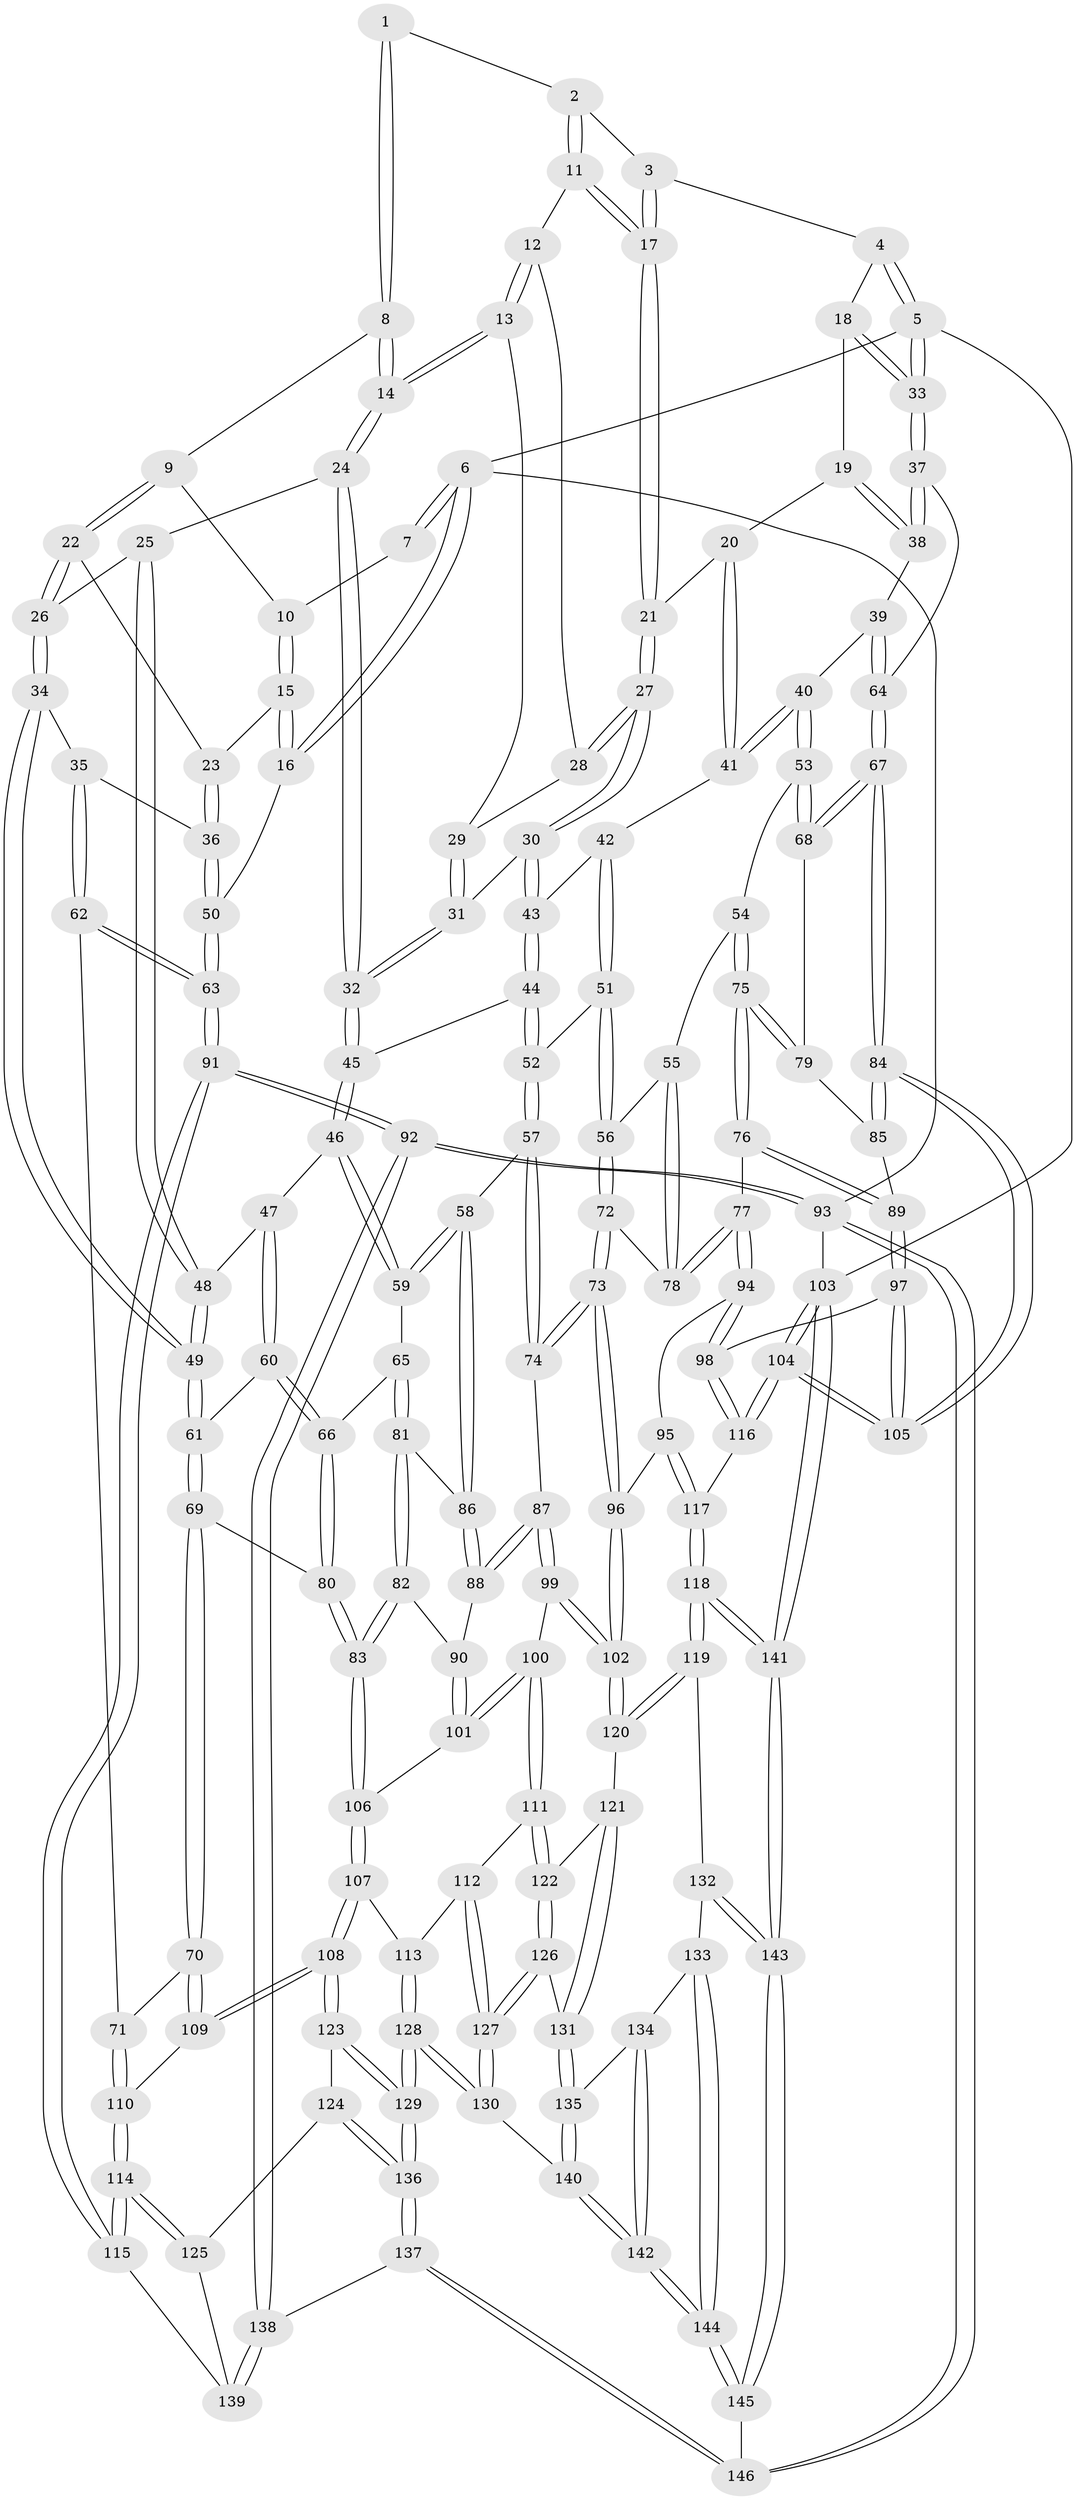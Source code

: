 // coarse degree distribution, {4: 0.3218390804597701, 3: 0.10344827586206896, 6: 0.05747126436781609, 5: 0.42528735632183906, 8: 0.022988505747126436, 2: 0.022988505747126436, 7: 0.04597701149425287}
// Generated by graph-tools (version 1.1) at 2025/05/03/04/25 22:05:54]
// undirected, 146 vertices, 362 edges
graph export_dot {
graph [start="1"]
  node [color=gray90,style=filled];
  1 [pos="+0.18524417516980737+0"];
  2 [pos="+0.5253260592140607+0"];
  3 [pos="+0.6587232413347772+0"];
  4 [pos="+0.7159497962882517+0"];
  5 [pos="+1+0"];
  6 [pos="+0+0"];
  7 [pos="+0+0"];
  8 [pos="+0.18935156568931974+0"];
  9 [pos="+0.13598918536395435+0.013721036412864073"];
  10 [pos="+0.00950943531973737+0.05411188442676089"];
  11 [pos="+0.41321862611208177+0.08616682167604459"];
  12 [pos="+0.4124599674286206+0.08738443728742604"];
  13 [pos="+0.3934405064778816+0.10022422063862584"];
  14 [pos="+0.34445254500272937+0.1216016699810984"];
  15 [pos="+0+0.134924812174339"];
  16 [pos="+0+0.16975224113409043"];
  17 [pos="+0.6252492451826271+0.03411974543959129"];
  18 [pos="+0.8371024997079539+0.12576548556638953"];
  19 [pos="+0.8340679783881613+0.14423560758551485"];
  20 [pos="+0.6538356962120566+0.13949698991262324"];
  21 [pos="+0.6252236867519948+0.12201262088772936"];
  22 [pos="+0.1279780436987492+0.1141978596641973"];
  23 [pos="+0.08031369717340314+0.13404875290012283"];
  24 [pos="+0.33648169010079504+0.14383015965619328"];
  25 [pos="+0.31982129821744276+0.16636647428967816"];
  26 [pos="+0.18190871300119454+0.18223393228518622"];
  27 [pos="+0.6148503911848314+0.1313226317297695"];
  28 [pos="+0.5158611702398848+0.12779156791360965"];
  29 [pos="+0.4713778476688034+0.16919244737480427"];
  30 [pos="+0.6088271451733221+0.14259735003909704"];
  31 [pos="+0.4729939031558128+0.22379968148450058"];
  32 [pos="+0.4724101207588857+0.22458808652469478"];
  33 [pos="+1+0"];
  34 [pos="+0.14606808565601442+0.30809606924191546"];
  35 [pos="+0.10135414248830178+0.2979244999367226"];
  36 [pos="+0.03617087464168621+0.26021091458152357"];
  37 [pos="+1+0.13612009849922763"];
  38 [pos="+0.8441188168030442+0.16450874724086664"];
  39 [pos="+0.8409640102119721+0.27976738908648174"];
  40 [pos="+0.8006167207884394+0.30515638383596216"];
  41 [pos="+0.7146184593076496+0.2544503612951692"];
  42 [pos="+0.6741276403133635+0.2791818916538696"];
  43 [pos="+0.5877888944018035+0.251864674561633"];
  44 [pos="+0.5747908746540301+0.27820487481846357"];
  45 [pos="+0.4719340381735028+0.26448770757788054"];
  46 [pos="+0.4261246601962326+0.3221657575435388"];
  47 [pos="+0.3495899406088955+0.2748917986901555"];
  48 [pos="+0.33207503309717046+0.2398209561858688"];
  49 [pos="+0.1610234028629636+0.3349412069596913"];
  50 [pos="+0+0.22841498898697696"];
  51 [pos="+0.617363236186681+0.3754977629096666"];
  52 [pos="+0.5937358593681086+0.36565697318210044"];
  53 [pos="+0.7798405472475413+0.35235157800712114"];
  54 [pos="+0.7384428207681766+0.38222287190653975"];
  55 [pos="+0.675555010007329+0.38962458037904746"];
  56 [pos="+0.6277733527024344+0.3839613830782089"];
  57 [pos="+0.47043964237664576+0.4093625964123719"];
  58 [pos="+0.44209211367115775+0.3859009926089523"];
  59 [pos="+0.4405762530935085+0.38403467414003656"];
  60 [pos="+0.2603496731428946+0.38242659374684"];
  61 [pos="+0.1676767009783694+0.35655625282693143"];
  62 [pos="+0+0.5028196563051269"];
  63 [pos="+0+0.5042105167340878"];
  64 [pos="+1+0.3775214882144156"];
  65 [pos="+0.2883296286811966+0.409382487453881"];
  66 [pos="+0.28324242526831517+0.40600828073673334"];
  67 [pos="+1+0.41122635940813806"];
  68 [pos="+0.834592177734288+0.4305661601373104"];
  69 [pos="+0.09443673977885682+0.5041743158891737"];
  70 [pos="+0.0740541380240714+0.5151117408906919"];
  71 [pos="+0.07105936453527076+0.515418034869355"];
  72 [pos="+0.610862048441462+0.5182311053040048"];
  73 [pos="+0.5496173006128907+0.5599825514146609"];
  74 [pos="+0.48299419037268043+0.524990661644861"];
  75 [pos="+0.7487883550078165+0.4951974597265869"];
  76 [pos="+0.7454405773414423+0.5310471721224311"];
  77 [pos="+0.6995848791055628+0.5298614434022512"];
  78 [pos="+0.6925336918008577+0.5269721537266882"];
  79 [pos="+0.83431648084339+0.434733816349932"];
  80 [pos="+0.19936780393596654+0.5366511338478286"];
  81 [pos="+0.3156267171852223+0.4931531302926901"];
  82 [pos="+0.26007593047832905+0.564879287112611"];
  83 [pos="+0.25587268612220804+0.5673436490430288"];
  84 [pos="+1+0.5142738537625702"];
  85 [pos="+0.8426665421972035+0.4939793549021711"];
  86 [pos="+0.33480273456839355+0.49470605356708"];
  87 [pos="+0.4506362140067063+0.543200697799686"];
  88 [pos="+0.4301493896694846+0.5453933736014024"];
  89 [pos="+0.7853694358797995+0.5630356552137722"];
  90 [pos="+0.374162901565202+0.5841031740623996"];
  91 [pos="+0+0.8432161431992067"];
  92 [pos="+0+0.954179117044794"];
  93 [pos="+0+1"];
  94 [pos="+0.6504619664077085+0.6580679369192154"];
  95 [pos="+0.6006071737547382+0.6657400376435516"];
  96 [pos="+0.5829408924851345+0.6677387693255336"];
  97 [pos="+0.8181333389998654+0.649827351085691"];
  98 [pos="+0.8009692241966275+0.6821132660633421"];
  99 [pos="+0.42558752611842626+0.701273417211086"];
  100 [pos="+0.4116213005285202+0.7072992512989724"];
  101 [pos="+0.3589172340883203+0.6571237397216717"];
  102 [pos="+0.5606471862860829+0.7114150306464393"];
  103 [pos="+1+1"];
  104 [pos="+1+1"];
  105 [pos="+1+0.5572105322014218"];
  106 [pos="+0.2593306022162289+0.6493167694071669"];
  107 [pos="+0.22046028261740808+0.7188339224667959"];
  108 [pos="+0.19475902493164005+0.7246060707713083"];
  109 [pos="+0.15834308267091157+0.7050607855664824"];
  110 [pos="+0.04904620470302902+0.7243682685244969"];
  111 [pos="+0.3953142213995119+0.7373398108228595"];
  112 [pos="+0.38714250442055886+0.7462211024412714"];
  113 [pos="+0.25419125042376034+0.7450492000236281"];
  114 [pos="+0+0.8063889054031073"];
  115 [pos="+0+0.8144172900834861"];
  116 [pos="+0.8049570869090716+0.7629551132489525"];
  117 [pos="+0.7602726364662118+0.81207799752477"];
  118 [pos="+0.7155302822454186+0.8648787817166191"];
  119 [pos="+0.6477033467336278+0.8547099280326728"];
  120 [pos="+0.566639216378229+0.7461219810560602"];
  121 [pos="+0.5130257726437049+0.7938708928746898"];
  122 [pos="+0.46546591055171765+0.7998483545533424"];
  123 [pos="+0.16706355283397747+0.7899525962716764"];
  124 [pos="+0.16251738245191136+0.7960490261860754"];
  125 [pos="+0.12861655712963263+0.826828335384388"];
  126 [pos="+0.4327295067688761+0.8418633482273891"];
  127 [pos="+0.37871105593789683+0.8474087627352335"];
  128 [pos="+0.31406283827278064+0.9109000791734347"];
  129 [pos="+0.3009665719623593+0.9263429285746123"];
  130 [pos="+0.34039518052737927+0.8994010803334195"];
  131 [pos="+0.4890367249260411+0.866442390565385"];
  132 [pos="+0.5863983213786736+0.9063877851983202"];
  133 [pos="+0.5596921558982029+0.9159798318107975"];
  134 [pos="+0.514385246664737+0.8947406559133324"];
  135 [pos="+0.4963724953347146+0.8833162086173628"];
  136 [pos="+0.257475195266976+0.9951444674798564"];
  137 [pos="+0.24332228133242856+1"];
  138 [pos="+0.1564527966725866+0.9510855473619297"];
  139 [pos="+0.13992754076287334+0.9154842109740273"];
  140 [pos="+0.4204289499409403+0.928303595412238"];
  141 [pos="+0.9271399021451441+1"];
  142 [pos="+0.4507119310334973+0.9648531904047013"];
  143 [pos="+0.6970072459562258+1"];
  144 [pos="+0.49274212536895995+1"];
  145 [pos="+0.4828557052442774+1"];
  146 [pos="+0.2491238318548878+1"];
  1 -- 2;
  1 -- 8;
  1 -- 8;
  2 -- 3;
  2 -- 11;
  2 -- 11;
  3 -- 4;
  3 -- 17;
  3 -- 17;
  4 -- 5;
  4 -- 5;
  4 -- 18;
  5 -- 6;
  5 -- 33;
  5 -- 33;
  5 -- 103;
  6 -- 7;
  6 -- 7;
  6 -- 16;
  6 -- 16;
  6 -- 93;
  7 -- 10;
  8 -- 9;
  8 -- 14;
  8 -- 14;
  9 -- 10;
  9 -- 22;
  9 -- 22;
  10 -- 15;
  10 -- 15;
  11 -- 12;
  11 -- 17;
  11 -- 17;
  12 -- 13;
  12 -- 13;
  12 -- 28;
  13 -- 14;
  13 -- 14;
  13 -- 29;
  14 -- 24;
  14 -- 24;
  15 -- 16;
  15 -- 16;
  15 -- 23;
  16 -- 50;
  17 -- 21;
  17 -- 21;
  18 -- 19;
  18 -- 33;
  18 -- 33;
  19 -- 20;
  19 -- 38;
  19 -- 38;
  20 -- 21;
  20 -- 41;
  20 -- 41;
  21 -- 27;
  21 -- 27;
  22 -- 23;
  22 -- 26;
  22 -- 26;
  23 -- 36;
  23 -- 36;
  24 -- 25;
  24 -- 32;
  24 -- 32;
  25 -- 26;
  25 -- 48;
  25 -- 48;
  26 -- 34;
  26 -- 34;
  27 -- 28;
  27 -- 28;
  27 -- 30;
  27 -- 30;
  28 -- 29;
  29 -- 31;
  29 -- 31;
  30 -- 31;
  30 -- 43;
  30 -- 43;
  31 -- 32;
  31 -- 32;
  32 -- 45;
  32 -- 45;
  33 -- 37;
  33 -- 37;
  34 -- 35;
  34 -- 49;
  34 -- 49;
  35 -- 36;
  35 -- 62;
  35 -- 62;
  36 -- 50;
  36 -- 50;
  37 -- 38;
  37 -- 38;
  37 -- 64;
  38 -- 39;
  39 -- 40;
  39 -- 64;
  39 -- 64;
  40 -- 41;
  40 -- 41;
  40 -- 53;
  40 -- 53;
  41 -- 42;
  42 -- 43;
  42 -- 51;
  42 -- 51;
  43 -- 44;
  43 -- 44;
  44 -- 45;
  44 -- 52;
  44 -- 52;
  45 -- 46;
  45 -- 46;
  46 -- 47;
  46 -- 59;
  46 -- 59;
  47 -- 48;
  47 -- 60;
  47 -- 60;
  48 -- 49;
  48 -- 49;
  49 -- 61;
  49 -- 61;
  50 -- 63;
  50 -- 63;
  51 -- 52;
  51 -- 56;
  51 -- 56;
  52 -- 57;
  52 -- 57;
  53 -- 54;
  53 -- 68;
  53 -- 68;
  54 -- 55;
  54 -- 75;
  54 -- 75;
  55 -- 56;
  55 -- 78;
  55 -- 78;
  56 -- 72;
  56 -- 72;
  57 -- 58;
  57 -- 74;
  57 -- 74;
  58 -- 59;
  58 -- 59;
  58 -- 86;
  58 -- 86;
  59 -- 65;
  60 -- 61;
  60 -- 66;
  60 -- 66;
  61 -- 69;
  61 -- 69;
  62 -- 63;
  62 -- 63;
  62 -- 71;
  63 -- 91;
  63 -- 91;
  64 -- 67;
  64 -- 67;
  65 -- 66;
  65 -- 81;
  65 -- 81;
  66 -- 80;
  66 -- 80;
  67 -- 68;
  67 -- 68;
  67 -- 84;
  67 -- 84;
  68 -- 79;
  69 -- 70;
  69 -- 70;
  69 -- 80;
  70 -- 71;
  70 -- 109;
  70 -- 109;
  71 -- 110;
  71 -- 110;
  72 -- 73;
  72 -- 73;
  72 -- 78;
  73 -- 74;
  73 -- 74;
  73 -- 96;
  73 -- 96;
  74 -- 87;
  75 -- 76;
  75 -- 76;
  75 -- 79;
  75 -- 79;
  76 -- 77;
  76 -- 89;
  76 -- 89;
  77 -- 78;
  77 -- 78;
  77 -- 94;
  77 -- 94;
  79 -- 85;
  80 -- 83;
  80 -- 83;
  81 -- 82;
  81 -- 82;
  81 -- 86;
  82 -- 83;
  82 -- 83;
  82 -- 90;
  83 -- 106;
  83 -- 106;
  84 -- 85;
  84 -- 85;
  84 -- 105;
  84 -- 105;
  85 -- 89;
  86 -- 88;
  86 -- 88;
  87 -- 88;
  87 -- 88;
  87 -- 99;
  87 -- 99;
  88 -- 90;
  89 -- 97;
  89 -- 97;
  90 -- 101;
  90 -- 101;
  91 -- 92;
  91 -- 92;
  91 -- 115;
  91 -- 115;
  92 -- 93;
  92 -- 93;
  92 -- 138;
  92 -- 138;
  93 -- 146;
  93 -- 146;
  93 -- 103;
  94 -- 95;
  94 -- 98;
  94 -- 98;
  95 -- 96;
  95 -- 117;
  95 -- 117;
  96 -- 102;
  96 -- 102;
  97 -- 98;
  97 -- 105;
  97 -- 105;
  98 -- 116;
  98 -- 116;
  99 -- 100;
  99 -- 102;
  99 -- 102;
  100 -- 101;
  100 -- 101;
  100 -- 111;
  100 -- 111;
  101 -- 106;
  102 -- 120;
  102 -- 120;
  103 -- 104;
  103 -- 104;
  103 -- 141;
  103 -- 141;
  104 -- 105;
  104 -- 105;
  104 -- 116;
  104 -- 116;
  106 -- 107;
  106 -- 107;
  107 -- 108;
  107 -- 108;
  107 -- 113;
  108 -- 109;
  108 -- 109;
  108 -- 123;
  108 -- 123;
  109 -- 110;
  110 -- 114;
  110 -- 114;
  111 -- 112;
  111 -- 122;
  111 -- 122;
  112 -- 113;
  112 -- 127;
  112 -- 127;
  113 -- 128;
  113 -- 128;
  114 -- 115;
  114 -- 115;
  114 -- 125;
  114 -- 125;
  115 -- 139;
  116 -- 117;
  117 -- 118;
  117 -- 118;
  118 -- 119;
  118 -- 119;
  118 -- 141;
  118 -- 141;
  119 -- 120;
  119 -- 120;
  119 -- 132;
  120 -- 121;
  121 -- 122;
  121 -- 131;
  121 -- 131;
  122 -- 126;
  122 -- 126;
  123 -- 124;
  123 -- 129;
  123 -- 129;
  124 -- 125;
  124 -- 136;
  124 -- 136;
  125 -- 139;
  126 -- 127;
  126 -- 127;
  126 -- 131;
  127 -- 130;
  127 -- 130;
  128 -- 129;
  128 -- 129;
  128 -- 130;
  128 -- 130;
  129 -- 136;
  129 -- 136;
  130 -- 140;
  131 -- 135;
  131 -- 135;
  132 -- 133;
  132 -- 143;
  132 -- 143;
  133 -- 134;
  133 -- 144;
  133 -- 144;
  134 -- 135;
  134 -- 142;
  134 -- 142;
  135 -- 140;
  135 -- 140;
  136 -- 137;
  136 -- 137;
  137 -- 138;
  137 -- 146;
  137 -- 146;
  138 -- 139;
  138 -- 139;
  140 -- 142;
  140 -- 142;
  141 -- 143;
  141 -- 143;
  142 -- 144;
  142 -- 144;
  143 -- 145;
  143 -- 145;
  144 -- 145;
  144 -- 145;
  145 -- 146;
}

